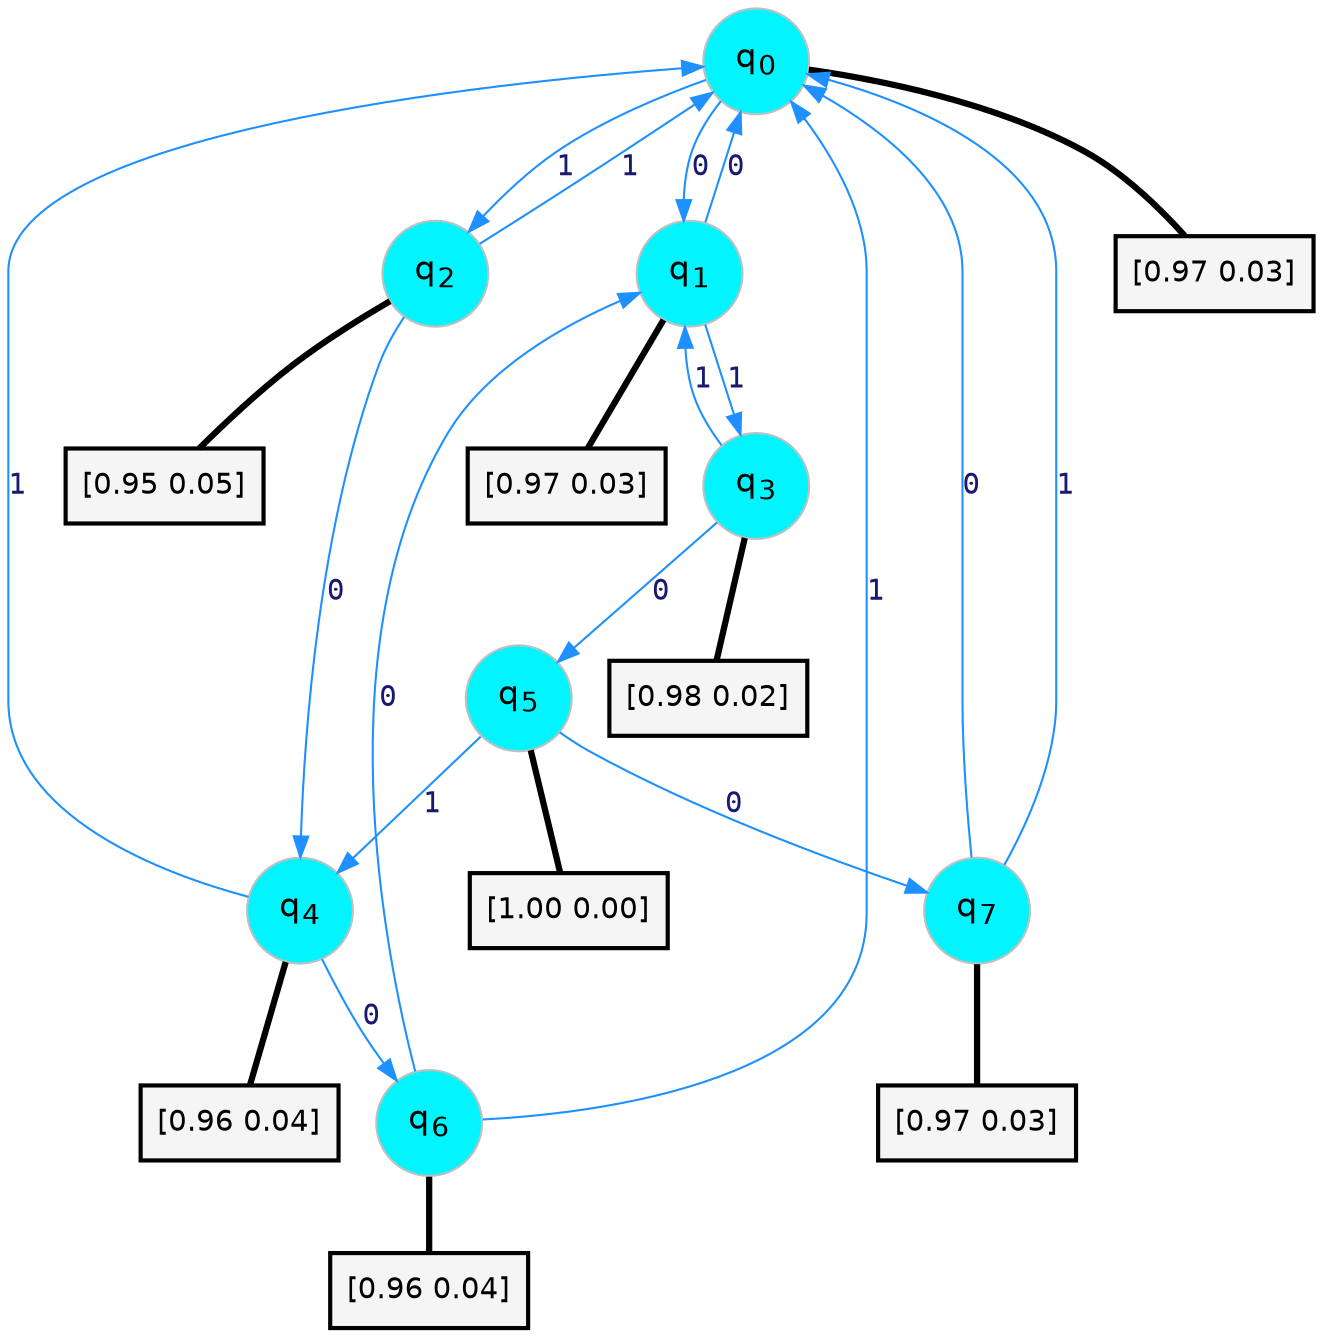 digraph G {
graph [
bgcolor=transparent, dpi=300, rankdir=TD, size="40,25"];
node [
color=gray, fillcolor=turquoise1, fontcolor=black, fontname=Helvetica, fontsize=16, fontweight=bold, shape=circle, style=filled];
edge [
arrowsize=1, color=dodgerblue1, fontcolor=midnightblue, fontname=courier, fontweight=bold, penwidth=1, style=solid, weight=20];
0[label=<q<SUB>0</SUB>>];
1[label=<q<SUB>1</SUB>>];
2[label=<q<SUB>2</SUB>>];
3[label=<q<SUB>3</SUB>>];
4[label=<q<SUB>4</SUB>>];
5[label=<q<SUB>5</SUB>>];
6[label=<q<SUB>6</SUB>>];
7[label=<q<SUB>7</SUB>>];
8[label="[0.97 0.03]", shape=box,fontcolor=black, fontname=Helvetica, fontsize=14, penwidth=2, fillcolor=whitesmoke,color=black];
9[label="[0.97 0.03]", shape=box,fontcolor=black, fontname=Helvetica, fontsize=14, penwidth=2, fillcolor=whitesmoke,color=black];
10[label="[0.95 0.05]", shape=box,fontcolor=black, fontname=Helvetica, fontsize=14, penwidth=2, fillcolor=whitesmoke,color=black];
11[label="[0.98 0.02]", shape=box,fontcolor=black, fontname=Helvetica, fontsize=14, penwidth=2, fillcolor=whitesmoke,color=black];
12[label="[0.96 0.04]", shape=box,fontcolor=black, fontname=Helvetica, fontsize=14, penwidth=2, fillcolor=whitesmoke,color=black];
13[label="[1.00 0.00]", shape=box,fontcolor=black, fontname=Helvetica, fontsize=14, penwidth=2, fillcolor=whitesmoke,color=black];
14[label="[0.96 0.04]", shape=box,fontcolor=black, fontname=Helvetica, fontsize=14, penwidth=2, fillcolor=whitesmoke,color=black];
15[label="[0.97 0.03]", shape=box,fontcolor=black, fontname=Helvetica, fontsize=14, penwidth=2, fillcolor=whitesmoke,color=black];
0->1 [label=0];
0->2 [label=1];
0->8 [arrowhead=none, penwidth=3,color=black];
1->0 [label=0];
1->3 [label=1];
1->9 [arrowhead=none, penwidth=3,color=black];
2->4 [label=0];
2->0 [label=1];
2->10 [arrowhead=none, penwidth=3,color=black];
3->5 [label=0];
3->1 [label=1];
3->11 [arrowhead=none, penwidth=3,color=black];
4->6 [label=0];
4->0 [label=1];
4->12 [arrowhead=none, penwidth=3,color=black];
5->7 [label=0];
5->4 [label=1];
5->13 [arrowhead=none, penwidth=3,color=black];
6->1 [label=0];
6->0 [label=1];
6->14 [arrowhead=none, penwidth=3,color=black];
7->0 [label=0];
7->0 [label=1];
7->15 [arrowhead=none, penwidth=3,color=black];
}
